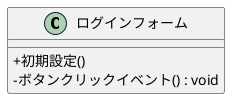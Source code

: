 @startuml
skinparam classAttributeIconSize 0

class ログインフォーム {
  + 初期設定()
  - ボタンクリックイベント() : void
}

@enduml
